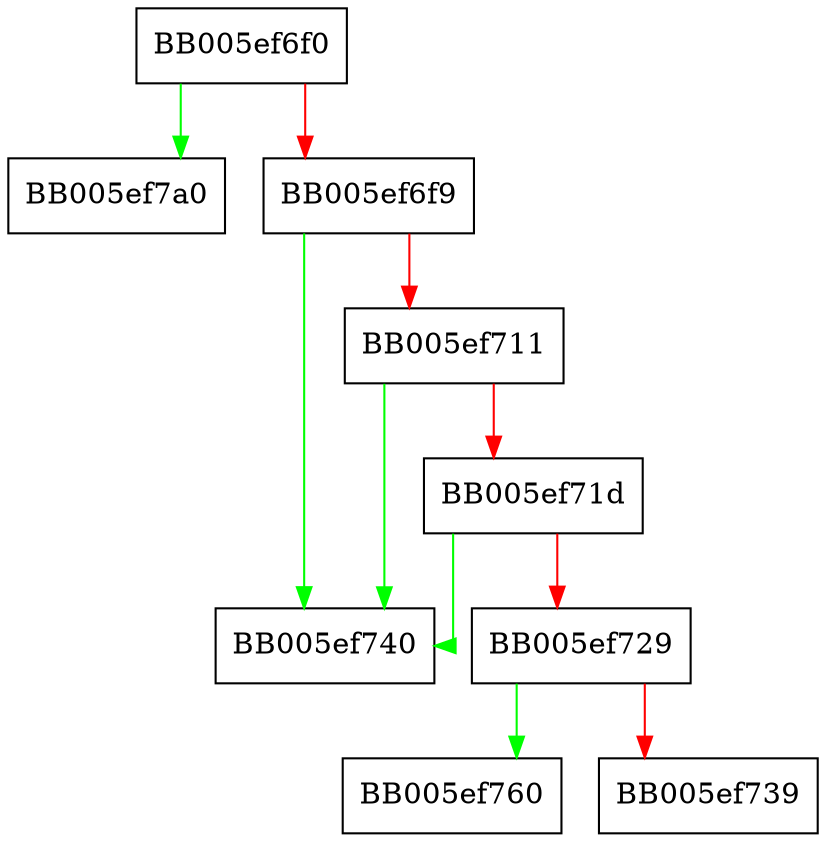 digraph CRYPTO_secure_clear_free {
  node [shape="box"];
  graph [splines=ortho];
  BB005ef6f0 -> BB005ef7a0 [color="green"];
  BB005ef6f0 -> BB005ef6f9 [color="red"];
  BB005ef6f9 -> BB005ef740 [color="green"];
  BB005ef6f9 -> BB005ef711 [color="red"];
  BB005ef711 -> BB005ef740 [color="green"];
  BB005ef711 -> BB005ef71d [color="red"];
  BB005ef71d -> BB005ef740 [color="green"];
  BB005ef71d -> BB005ef729 [color="red"];
  BB005ef729 -> BB005ef760 [color="green"];
  BB005ef729 -> BB005ef739 [color="red"];
}